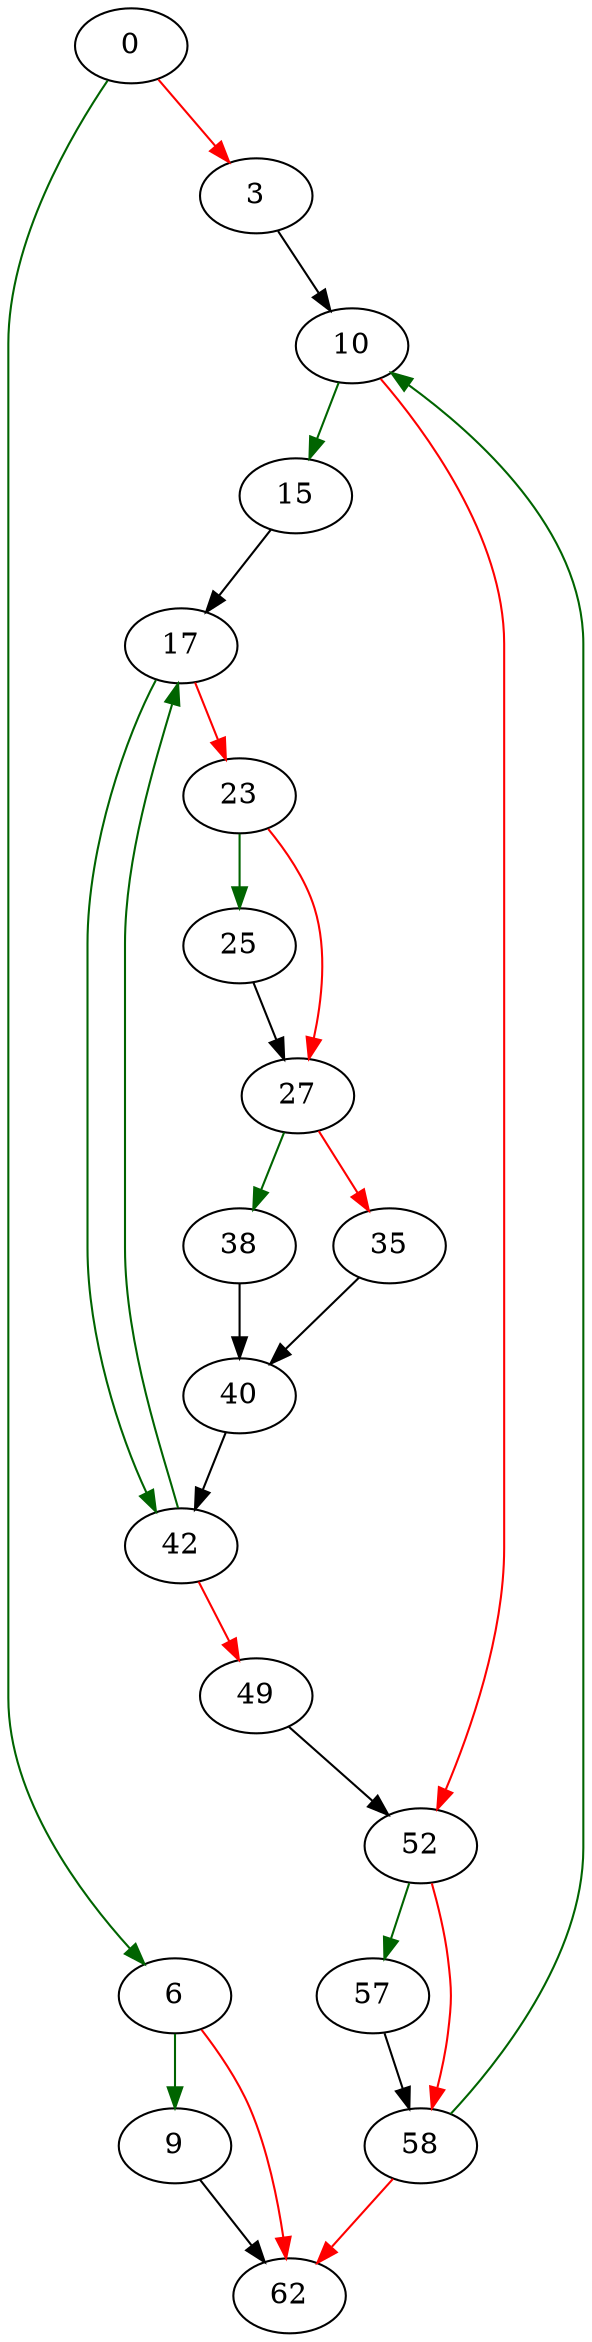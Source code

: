 strict digraph "print_sep_string" {
	// Node definitions.
	0 [entry=true];
	6;
	3;
	10;
	9;
	62;
	15;
	52;
	17;
	42;
	23;
	25;
	27;
	38;
	35;
	40;
	49;
	57;
	58;

	// Edge definitions.
	0 -> 6 [
		color=darkgreen
		cond=true
	];
	0 -> 3 [
		color=red
		cond=false
	];
	6 -> 9 [
		color=darkgreen
		cond=true
	];
	6 -> 62 [
		color=red
		cond=false
	];
	3 -> 10;
	10 -> 15 [
		color=darkgreen
		cond=true
	];
	10 -> 52 [
		color=red
		cond=false
	];
	9 -> 62;
	15 -> 17;
	52 -> 57 [
		color=darkgreen
		cond=true
	];
	52 -> 58 [
		color=red
		cond=false
	];
	17 -> 42 [
		color=darkgreen
		cond=true
	];
	17 -> 23 [
		color=red
		cond=false
	];
	42 -> 17 [
		color=darkgreen
		cond=true
	];
	42 -> 49 [
		color=red
		cond=false
	];
	23 -> 25 [
		color=darkgreen
		cond=true
	];
	23 -> 27 [
		color=red
		cond=false
	];
	25 -> 27;
	27 -> 38 [
		color=darkgreen
		cond=true
	];
	27 -> 35 [
		color=red
		cond=false
	];
	38 -> 40;
	35 -> 40;
	40 -> 42;
	49 -> 52;
	57 -> 58;
	58 -> 10 [
		color=darkgreen
		cond=true
	];
	58 -> 62 [
		color=red
		cond=false
	];
}